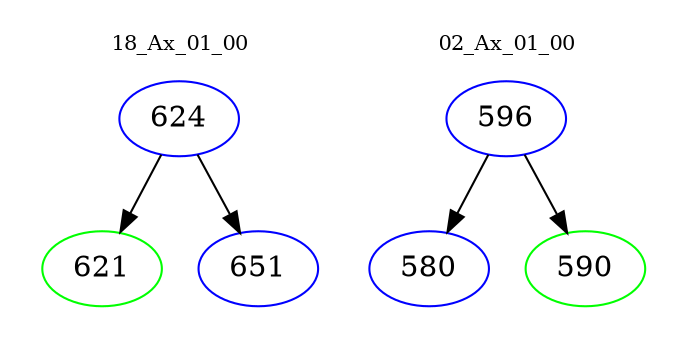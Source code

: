 digraph{
subgraph cluster_0 {
color = white
label = "18_Ax_01_00";
fontsize=10;
T0_624 [label="624", color="blue"]
T0_624 -> T0_621 [color="black"]
T0_621 [label="621", color="green"]
T0_624 -> T0_651 [color="black"]
T0_651 [label="651", color="blue"]
}
subgraph cluster_1 {
color = white
label = "02_Ax_01_00";
fontsize=10;
T1_596 [label="596", color="blue"]
T1_596 -> T1_580 [color="black"]
T1_580 [label="580", color="blue"]
T1_596 -> T1_590 [color="black"]
T1_590 [label="590", color="green"]
}
}
